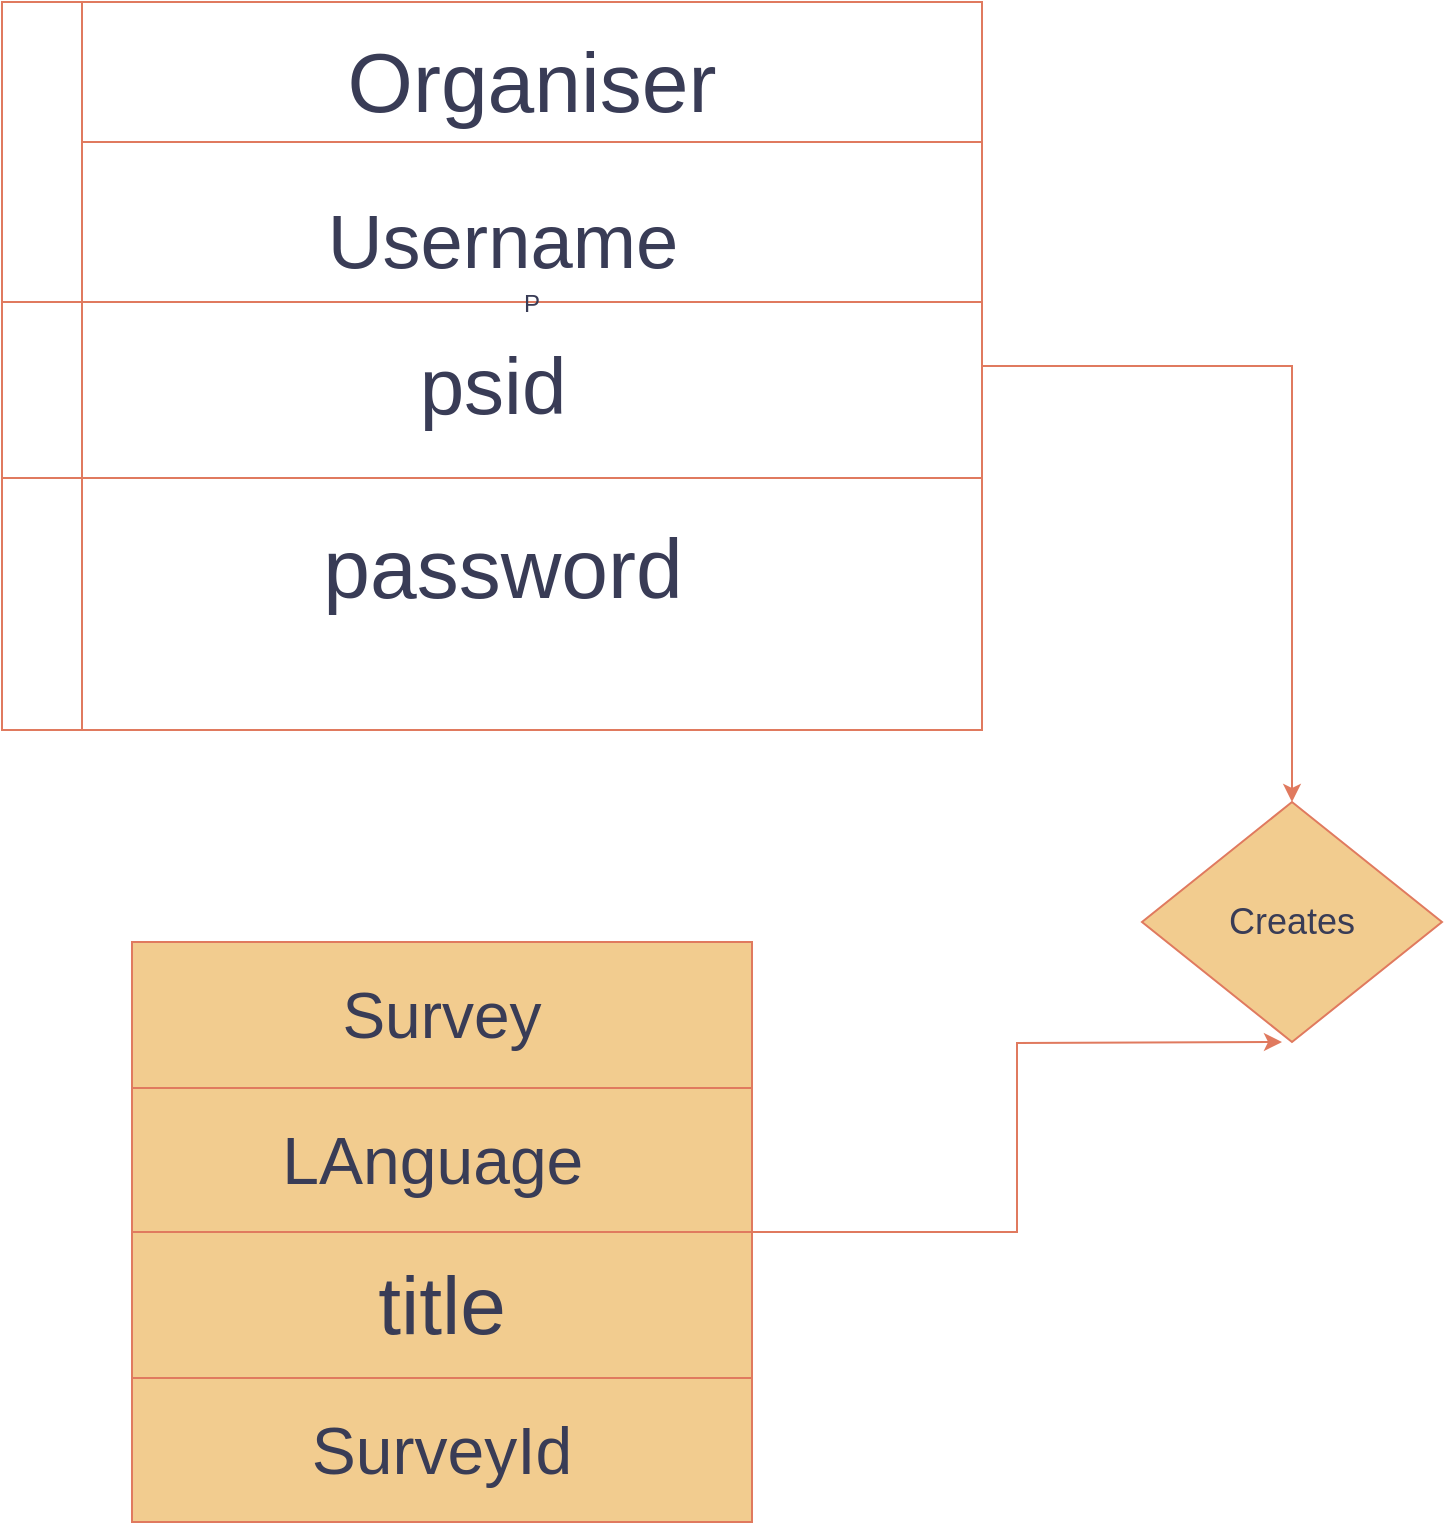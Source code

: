 <mxfile version="24.7.10">
  <diagram id="R2lEEEUBdFMjLlhIrx00" name="Page-1">
    <mxGraphModel dx="2316" dy="1184" grid="1" gridSize="10" guides="1" tooltips="1" connect="1" arrows="1" fold="1" page="1" pageScale="1" pageWidth="850" pageHeight="1100" math="0" shadow="0" extFonts="Permanent Marker^https://fonts.googleapis.com/css?family=Permanent+Marker">
      <root>
        <mxCell id="0" />
        <mxCell id="1" parent="0" />
        <mxCell id="nqi_J4vWOUpEKVUcSu3V-36" style="edgeStyle=orthogonalEdgeStyle;rounded=0;orthogonalLoop=1;jettySize=auto;html=1;labelBackgroundColor=none;strokeColor=#E07A5F;fontColor=default;" edge="1" parent="1" source="nqi_J4vWOUpEKVUcSu3V-26" target="nqi_J4vWOUpEKVUcSu3V-37">
          <mxGeometry relative="1" as="geometry">
            <mxPoint x="660" y="680" as="targetPoint" />
          </mxGeometry>
        </mxCell>
        <mxCell id="nqi_J4vWOUpEKVUcSu3V-26" value="" style="shape=table;childLayout=tableLayout;startSize=0;fillColor=none;collapsible=0;recursiveResize=0;expand=0;labelBackgroundColor=none;strokeColor=#E07A5F;fontColor=#393C56;" vertex="1" parent="1">
          <mxGeometry x="50" y="240" width="490" height="364" as="geometry" />
        </mxCell>
        <mxCell id="nqi_J4vWOUpEKVUcSu3V-27" value="" style="shape=tableRow;horizontal=0;swimlaneHead=0;swimlaneBody=0;top=0;left=0;strokeColor=#E07A5F;bottom=0;right=0;dropTarget=0;fontStyle=0;fillColor=none;points=[[0,0.5],[1,0.5]];portConstraint=eastwest;startSize=40;collapsible=0;recursiveResize=0;expand=0;labelBackgroundColor=none;fontColor=#393C56;" vertex="1" parent="nqi_J4vWOUpEKVUcSu3V-26">
          <mxGeometry width="490" height="150" as="geometry" />
        </mxCell>
        <mxCell id="nqi_J4vWOUpEKVUcSu3V-28" value="Organiser" style="swimlane;swimlaneHead=0;swimlaneBody=0;fontStyle=0;strokeColor=#E07A5F;connectable=0;fillColor=none;startSize=70;collapsible=0;recursiveResize=0;expand=0;fontSize=42;labelBackgroundColor=none;fontColor=#393C56;" vertex="1" parent="nqi_J4vWOUpEKVUcSu3V-27">
          <mxGeometry x="40" width="450" height="150" as="geometry">
            <mxRectangle width="450" height="150" as="alternateBounds" />
          </mxGeometry>
        </mxCell>
        <mxCell id="nqi_J4vWOUpEKVUcSu3V-33" value="Username" style="text;html=1;align=center;verticalAlign=middle;resizable=0;points=[];autosize=1;strokeColor=none;fillColor=none;fontSize=38;labelBackgroundColor=none;fontColor=#393C56;" vertex="1" parent="nqi_J4vWOUpEKVUcSu3V-28">
          <mxGeometry x="110" y="90" width="200" height="60" as="geometry" />
        </mxCell>
        <mxCell id="nqi_J4vWOUpEKVUcSu3V-29" value="" style="shape=tableRow;horizontal=0;swimlaneHead=0;swimlaneBody=0;top=0;left=0;strokeColor=#E07A5F;bottom=0;right=0;dropTarget=0;fontStyle=0;fillColor=none;points=[[0,0.5],[1,0.5]];portConstraint=eastwest;startSize=40;collapsible=0;recursiveResize=0;expand=0;labelBackgroundColor=none;fontColor=#393C56;" vertex="1" parent="nqi_J4vWOUpEKVUcSu3V-26">
          <mxGeometry y="150" width="490" height="88" as="geometry" />
        </mxCell>
        <mxCell id="nqi_J4vWOUpEKVUcSu3V-30" value="P" style="swimlane;swimlaneHead=0;swimlaneBody=0;fontStyle=0;connectable=0;startSize=0;collapsible=0;recursiveResize=0;expand=0;labelBackgroundColor=none;fillColor=#F2CC8F;strokeColor=#E07A5F;fontColor=#393C56;" vertex="1" parent="nqi_J4vWOUpEKVUcSu3V-29">
          <mxGeometry x="40" width="450" height="88" as="geometry">
            <mxRectangle width="450" height="88" as="alternateBounds" />
          </mxGeometry>
        </mxCell>
        <mxCell id="nqi_J4vWOUpEKVUcSu3V-34" value="psid&lt;div style=&quot;font-size: 40px;&quot;&gt;&lt;br style=&quot;font-size: 40px;&quot;&gt;&lt;/div&gt;" style="text;html=1;align=center;verticalAlign=middle;resizable=0;points=[];autosize=1;strokeColor=none;fillColor=none;fontSize=40;labelBackgroundColor=none;fontColor=#393C56;" vertex="1" parent="nqi_J4vWOUpEKVUcSu3V-30">
          <mxGeometry x="155" y="10" width="100" height="110" as="geometry" />
        </mxCell>
        <mxCell id="nqi_J4vWOUpEKVUcSu3V-31" value="" style="shape=tableRow;horizontal=0;swimlaneHead=0;swimlaneBody=0;top=0;left=0;strokeColor=#E07A5F;bottom=0;right=0;dropTarget=0;fontStyle=0;fillColor=none;points=[[0,0.5],[1,0.5]];portConstraint=eastwest;startSize=40;collapsible=0;recursiveResize=0;expand=0;labelBackgroundColor=none;fontColor=#393C56;" vertex="1" parent="nqi_J4vWOUpEKVUcSu3V-26">
          <mxGeometry y="238" width="490" height="126" as="geometry" />
        </mxCell>
        <mxCell id="nqi_J4vWOUpEKVUcSu3V-32" value="" style="swimlane;swimlaneHead=0;swimlaneBody=0;fontStyle=0;connectable=0;strokeColor=#E07A5F;fillColor=none;startSize=0;collapsible=0;recursiveResize=0;expand=0;labelBackgroundColor=none;fontColor=#393C56;" vertex="1" parent="nqi_J4vWOUpEKVUcSu3V-31">
          <mxGeometry x="40" width="450" height="126" as="geometry">
            <mxRectangle width="450" height="126" as="alternateBounds" />
          </mxGeometry>
        </mxCell>
        <mxCell id="nqi_J4vWOUpEKVUcSu3V-35" value="password&lt;div style=&quot;font-size: 42px;&quot;&gt;&lt;br style=&quot;font-size: 42px;&quot;&gt;&lt;/div&gt;" style="text;html=1;align=center;verticalAlign=middle;resizable=0;points=[];autosize=1;strokeColor=none;fillColor=none;fontSize=42;labelBackgroundColor=none;fontColor=#393C56;" vertex="1" parent="nqi_J4vWOUpEKVUcSu3V-32">
          <mxGeometry x="110" y="16" width="200" height="110" as="geometry" />
        </mxCell>
        <mxCell id="nqi_J4vWOUpEKVUcSu3V-37" value="Creates" style="rhombus;whiteSpace=wrap;html=1;fontSize=18;labelBackgroundColor=none;fillColor=#F2CC8F;strokeColor=#E07A5F;fontColor=#393C56;" vertex="1" parent="1">
          <mxGeometry x="620" y="640" width="150" height="120" as="geometry" />
        </mxCell>
        <mxCell id="nqi_J4vWOUpEKVUcSu3V-65" style="edgeStyle=orthogonalEdgeStyle;rounded=0;orthogonalLoop=1;jettySize=auto;html=1;labelBackgroundColor=none;strokeColor=#E07A5F;fontColor=default;" edge="1" parent="1" source="nqi_J4vWOUpEKVUcSu3V-56">
          <mxGeometry relative="1" as="geometry">
            <mxPoint x="690" y="760.0" as="targetPoint" />
          </mxGeometry>
        </mxCell>
        <mxCell id="nqi_J4vWOUpEKVUcSu3V-56" value="" style="shape=table;startSize=0;container=1;collapsible=0;childLayout=tableLayout;fontSize=40;labelBackgroundColor=none;fillColor=#F2CC8F;strokeColor=#E07A5F;fontColor=#393C56;" vertex="1" parent="1">
          <mxGeometry x="115" y="710" width="310" height="290" as="geometry" />
        </mxCell>
        <mxCell id="nqi_J4vWOUpEKVUcSu3V-57" value="" style="shape=tableRow;horizontal=0;startSize=0;swimlaneHead=0;swimlaneBody=0;strokeColor=#E07A5F;top=0;left=0;bottom=0;right=0;collapsible=0;dropTarget=0;fillColor=none;points=[[0,0.5],[1,0.5]];portConstraint=eastwest;labelBackgroundColor=none;fontColor=#393C56;" vertex="1" parent="nqi_J4vWOUpEKVUcSu3V-56">
          <mxGeometry width="310" height="73" as="geometry" />
        </mxCell>
        <mxCell id="nqi_J4vWOUpEKVUcSu3V-58" value="Survey" style="shape=partialRectangle;html=1;whiteSpace=wrap;connectable=0;strokeColor=#E07A5F;overflow=hidden;fillColor=none;top=0;left=0;bottom=0;right=0;pointerEvents=1;fontSize=32;labelBackgroundColor=none;fontColor=#393C56;" vertex="1" parent="nqi_J4vWOUpEKVUcSu3V-57">
          <mxGeometry width="310" height="73" as="geometry">
            <mxRectangle width="310" height="73" as="alternateBounds" />
          </mxGeometry>
        </mxCell>
        <mxCell id="nqi_J4vWOUpEKVUcSu3V-59" value="" style="shape=tableRow;horizontal=0;startSize=0;swimlaneHead=0;swimlaneBody=0;strokeColor=#E07A5F;top=0;left=0;bottom=0;right=0;collapsible=0;dropTarget=0;fillColor=none;points=[[0,0.5],[1,0.5]];portConstraint=eastwest;labelBackgroundColor=none;fontColor=#393C56;" vertex="1" parent="nqi_J4vWOUpEKVUcSu3V-56">
          <mxGeometry y="73" width="310" height="72" as="geometry" />
        </mxCell>
        <mxCell id="nqi_J4vWOUpEKVUcSu3V-60" value="LAnguage&amp;nbsp;" style="shape=partialRectangle;html=1;whiteSpace=wrap;connectable=0;strokeColor=#E07A5F;overflow=hidden;fillColor=none;top=0;left=0;bottom=0;right=0;pointerEvents=1;fontSize=33;labelBackgroundColor=none;fontColor=#393C56;" vertex="1" parent="nqi_J4vWOUpEKVUcSu3V-59">
          <mxGeometry width="310" height="72" as="geometry">
            <mxRectangle width="310" height="72" as="alternateBounds" />
          </mxGeometry>
        </mxCell>
        <mxCell id="nqi_J4vWOUpEKVUcSu3V-61" value="" style="shape=tableRow;horizontal=0;startSize=0;swimlaneHead=0;swimlaneBody=0;strokeColor=#E07A5F;top=0;left=0;bottom=0;right=0;collapsible=0;dropTarget=0;fillColor=none;points=[[0,0.5],[1,0.5]];portConstraint=eastwest;labelBackgroundColor=none;fontColor=#393C56;" vertex="1" parent="nqi_J4vWOUpEKVUcSu3V-56">
          <mxGeometry y="145" width="310" height="73" as="geometry" />
        </mxCell>
        <mxCell id="nqi_J4vWOUpEKVUcSu3V-62" value="title" style="shape=partialRectangle;html=1;whiteSpace=wrap;connectable=0;strokeColor=#E07A5F;overflow=hidden;fillColor=none;top=0;left=0;bottom=0;right=0;pointerEvents=1;fontSize=41;labelBackgroundColor=none;fontColor=#393C56;" vertex="1" parent="nqi_J4vWOUpEKVUcSu3V-61">
          <mxGeometry width="310" height="73" as="geometry">
            <mxRectangle width="310" height="73" as="alternateBounds" />
          </mxGeometry>
        </mxCell>
        <mxCell id="nqi_J4vWOUpEKVUcSu3V-63" value="" style="shape=tableRow;horizontal=0;startSize=0;swimlaneHead=0;swimlaneBody=0;strokeColor=#E07A5F;top=0;left=0;bottom=0;right=0;collapsible=0;dropTarget=0;fillColor=none;points=[[0,0.5],[1,0.5]];portConstraint=eastwest;labelBackgroundColor=none;fontColor=#393C56;" vertex="1" parent="nqi_J4vWOUpEKVUcSu3V-56">
          <mxGeometry y="218" width="310" height="72" as="geometry" />
        </mxCell>
        <mxCell id="nqi_J4vWOUpEKVUcSu3V-64" value="&lt;font style=&quot;font-size: 33px;&quot;&gt;SurveyId&lt;/font&gt;" style="shape=partialRectangle;html=1;whiteSpace=wrap;connectable=0;strokeColor=#E07A5F;overflow=hidden;fillColor=none;top=0;left=0;bottom=0;right=0;pointerEvents=1;labelBackgroundColor=none;fontColor=#393C56;" vertex="1" parent="nqi_J4vWOUpEKVUcSu3V-63">
          <mxGeometry width="310" height="72" as="geometry">
            <mxRectangle width="310" height="72" as="alternateBounds" />
          </mxGeometry>
        </mxCell>
      </root>
    </mxGraphModel>
  </diagram>
</mxfile>
